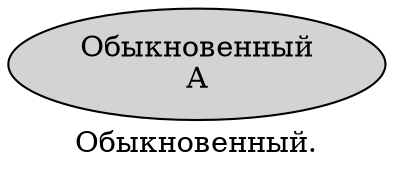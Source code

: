 digraph SENTENCE_143 {
	graph [label="Обыкновенный."]
	node [style=filled]
		0 [label="Обыкновенный
A" color="" fillcolor=lightgray penwidth=1 shape=ellipse]
}